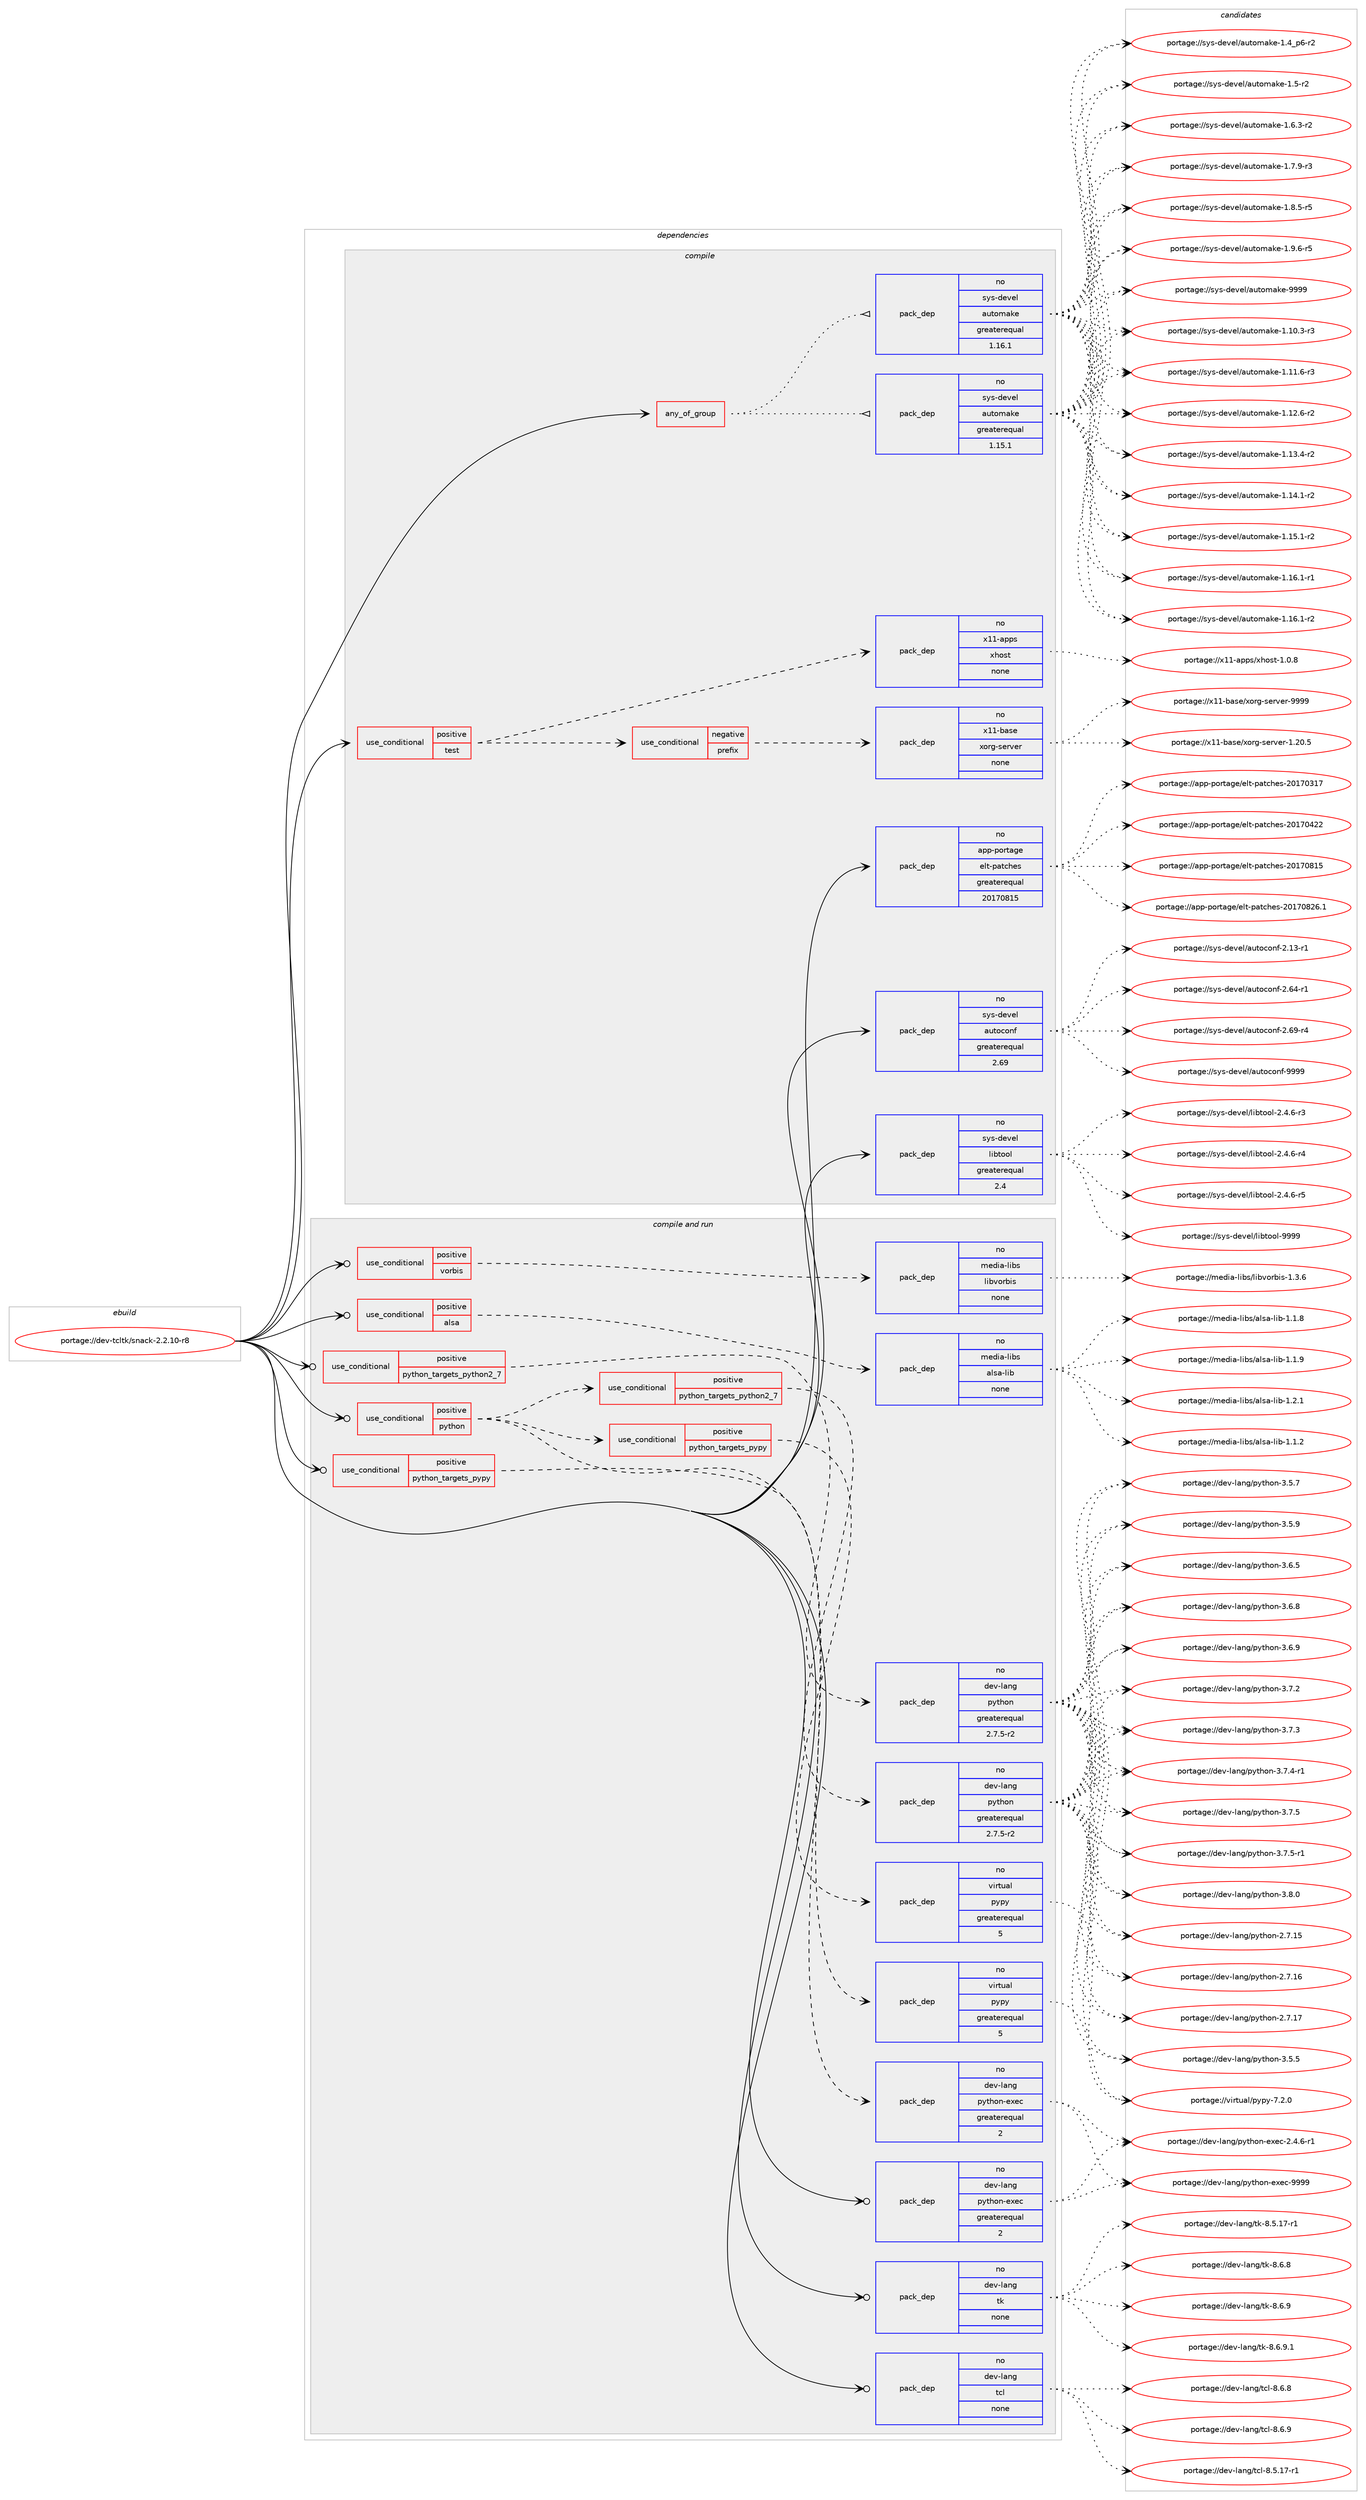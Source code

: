 digraph prolog {

# *************
# Graph options
# *************

newrank=true;
concentrate=true;
compound=true;
graph [rankdir=LR,fontname=Helvetica,fontsize=10,ranksep=1.5];#, ranksep=2.5, nodesep=0.2];
edge  [arrowhead=vee];
node  [fontname=Helvetica,fontsize=10];

# **********
# The ebuild
# **********

subgraph cluster_leftcol {
color=gray;
rank=same;
label=<<i>ebuild</i>>;
id [label="portage://dev-tcltk/snack-2.2.10-r8", color=red, width=4, href="../dev-tcltk/snack-2.2.10-r8.svg"];
}

# ****************
# The dependencies
# ****************

subgraph cluster_midcol {
color=gray;
label=<<i>dependencies</i>>;
subgraph cluster_compile {
fillcolor="#eeeeee";
style=filled;
label=<<i>compile</i>>;
subgraph any3513 {
dependency257294 [label=<<TABLE BORDER="0" CELLBORDER="1" CELLSPACING="0" CELLPADDING="4"><TR><TD CELLPADDING="10">any_of_group</TD></TR></TABLE>>, shape=none, color=red];subgraph pack183530 {
dependency257295 [label=<<TABLE BORDER="0" CELLBORDER="1" CELLSPACING="0" CELLPADDING="4" WIDTH="220"><TR><TD ROWSPAN="6" CELLPADDING="30">pack_dep</TD></TR><TR><TD WIDTH="110">no</TD></TR><TR><TD>sys-devel</TD></TR><TR><TD>automake</TD></TR><TR><TD>greaterequal</TD></TR><TR><TD>1.16.1</TD></TR></TABLE>>, shape=none, color=blue];
}
dependency257294:e -> dependency257295:w [weight=20,style="dotted",arrowhead="oinv"];
subgraph pack183531 {
dependency257296 [label=<<TABLE BORDER="0" CELLBORDER="1" CELLSPACING="0" CELLPADDING="4" WIDTH="220"><TR><TD ROWSPAN="6" CELLPADDING="30">pack_dep</TD></TR><TR><TD WIDTH="110">no</TD></TR><TR><TD>sys-devel</TD></TR><TR><TD>automake</TD></TR><TR><TD>greaterequal</TD></TR><TR><TD>1.15.1</TD></TR></TABLE>>, shape=none, color=blue];
}
dependency257294:e -> dependency257296:w [weight=20,style="dotted",arrowhead="oinv"];
}
id:e -> dependency257294:w [weight=20,style="solid",arrowhead="vee"];
subgraph cond70178 {
dependency257297 [label=<<TABLE BORDER="0" CELLBORDER="1" CELLSPACING="0" CELLPADDING="4"><TR><TD ROWSPAN="3" CELLPADDING="10">use_conditional</TD></TR><TR><TD>positive</TD></TR><TR><TD>test</TD></TR></TABLE>>, shape=none, color=red];
subgraph cond70179 {
dependency257298 [label=<<TABLE BORDER="0" CELLBORDER="1" CELLSPACING="0" CELLPADDING="4"><TR><TD ROWSPAN="3" CELLPADDING="10">use_conditional</TD></TR><TR><TD>negative</TD></TR><TR><TD>prefix</TD></TR></TABLE>>, shape=none, color=red];
subgraph pack183532 {
dependency257299 [label=<<TABLE BORDER="0" CELLBORDER="1" CELLSPACING="0" CELLPADDING="4" WIDTH="220"><TR><TD ROWSPAN="6" CELLPADDING="30">pack_dep</TD></TR><TR><TD WIDTH="110">no</TD></TR><TR><TD>x11-base</TD></TR><TR><TD>xorg-server</TD></TR><TR><TD>none</TD></TR><TR><TD></TD></TR></TABLE>>, shape=none, color=blue];
}
dependency257298:e -> dependency257299:w [weight=20,style="dashed",arrowhead="vee"];
}
dependency257297:e -> dependency257298:w [weight=20,style="dashed",arrowhead="vee"];
subgraph pack183533 {
dependency257300 [label=<<TABLE BORDER="0" CELLBORDER="1" CELLSPACING="0" CELLPADDING="4" WIDTH="220"><TR><TD ROWSPAN="6" CELLPADDING="30">pack_dep</TD></TR><TR><TD WIDTH="110">no</TD></TR><TR><TD>x11-apps</TD></TR><TR><TD>xhost</TD></TR><TR><TD>none</TD></TR><TR><TD></TD></TR></TABLE>>, shape=none, color=blue];
}
dependency257297:e -> dependency257300:w [weight=20,style="dashed",arrowhead="vee"];
}
id:e -> dependency257297:w [weight=20,style="solid",arrowhead="vee"];
subgraph pack183534 {
dependency257301 [label=<<TABLE BORDER="0" CELLBORDER="1" CELLSPACING="0" CELLPADDING="4" WIDTH="220"><TR><TD ROWSPAN="6" CELLPADDING="30">pack_dep</TD></TR><TR><TD WIDTH="110">no</TD></TR><TR><TD>app-portage</TD></TR><TR><TD>elt-patches</TD></TR><TR><TD>greaterequal</TD></TR><TR><TD>20170815</TD></TR></TABLE>>, shape=none, color=blue];
}
id:e -> dependency257301:w [weight=20,style="solid",arrowhead="vee"];
subgraph pack183535 {
dependency257302 [label=<<TABLE BORDER="0" CELLBORDER="1" CELLSPACING="0" CELLPADDING="4" WIDTH="220"><TR><TD ROWSPAN="6" CELLPADDING="30">pack_dep</TD></TR><TR><TD WIDTH="110">no</TD></TR><TR><TD>sys-devel</TD></TR><TR><TD>autoconf</TD></TR><TR><TD>greaterequal</TD></TR><TR><TD>2.69</TD></TR></TABLE>>, shape=none, color=blue];
}
id:e -> dependency257302:w [weight=20,style="solid",arrowhead="vee"];
subgraph pack183536 {
dependency257303 [label=<<TABLE BORDER="0" CELLBORDER="1" CELLSPACING="0" CELLPADDING="4" WIDTH="220"><TR><TD ROWSPAN="6" CELLPADDING="30">pack_dep</TD></TR><TR><TD WIDTH="110">no</TD></TR><TR><TD>sys-devel</TD></TR><TR><TD>libtool</TD></TR><TR><TD>greaterequal</TD></TR><TR><TD>2.4</TD></TR></TABLE>>, shape=none, color=blue];
}
id:e -> dependency257303:w [weight=20,style="solid",arrowhead="vee"];
}
subgraph cluster_compileandrun {
fillcolor="#eeeeee";
style=filled;
label=<<i>compile and run</i>>;
subgraph cond70180 {
dependency257304 [label=<<TABLE BORDER="0" CELLBORDER="1" CELLSPACING="0" CELLPADDING="4"><TR><TD ROWSPAN="3" CELLPADDING="10">use_conditional</TD></TR><TR><TD>positive</TD></TR><TR><TD>alsa</TD></TR></TABLE>>, shape=none, color=red];
subgraph pack183537 {
dependency257305 [label=<<TABLE BORDER="0" CELLBORDER="1" CELLSPACING="0" CELLPADDING="4" WIDTH="220"><TR><TD ROWSPAN="6" CELLPADDING="30">pack_dep</TD></TR><TR><TD WIDTH="110">no</TD></TR><TR><TD>media-libs</TD></TR><TR><TD>alsa-lib</TD></TR><TR><TD>none</TD></TR><TR><TD></TD></TR></TABLE>>, shape=none, color=blue];
}
dependency257304:e -> dependency257305:w [weight=20,style="dashed",arrowhead="vee"];
}
id:e -> dependency257304:w [weight=20,style="solid",arrowhead="odotvee"];
subgraph cond70181 {
dependency257306 [label=<<TABLE BORDER="0" CELLBORDER="1" CELLSPACING="0" CELLPADDING="4"><TR><TD ROWSPAN="3" CELLPADDING="10">use_conditional</TD></TR><TR><TD>positive</TD></TR><TR><TD>python</TD></TR></TABLE>>, shape=none, color=red];
subgraph cond70182 {
dependency257307 [label=<<TABLE BORDER="0" CELLBORDER="1" CELLSPACING="0" CELLPADDING="4"><TR><TD ROWSPAN="3" CELLPADDING="10">use_conditional</TD></TR><TR><TD>positive</TD></TR><TR><TD>python_targets_pypy</TD></TR></TABLE>>, shape=none, color=red];
subgraph pack183538 {
dependency257308 [label=<<TABLE BORDER="0" CELLBORDER="1" CELLSPACING="0" CELLPADDING="4" WIDTH="220"><TR><TD ROWSPAN="6" CELLPADDING="30">pack_dep</TD></TR><TR><TD WIDTH="110">no</TD></TR><TR><TD>virtual</TD></TR><TR><TD>pypy</TD></TR><TR><TD>greaterequal</TD></TR><TR><TD>5</TD></TR></TABLE>>, shape=none, color=blue];
}
dependency257307:e -> dependency257308:w [weight=20,style="dashed",arrowhead="vee"];
}
dependency257306:e -> dependency257307:w [weight=20,style="dashed",arrowhead="vee"];
subgraph cond70183 {
dependency257309 [label=<<TABLE BORDER="0" CELLBORDER="1" CELLSPACING="0" CELLPADDING="4"><TR><TD ROWSPAN="3" CELLPADDING="10">use_conditional</TD></TR><TR><TD>positive</TD></TR><TR><TD>python_targets_python2_7</TD></TR></TABLE>>, shape=none, color=red];
subgraph pack183539 {
dependency257310 [label=<<TABLE BORDER="0" CELLBORDER="1" CELLSPACING="0" CELLPADDING="4" WIDTH="220"><TR><TD ROWSPAN="6" CELLPADDING="30">pack_dep</TD></TR><TR><TD WIDTH="110">no</TD></TR><TR><TD>dev-lang</TD></TR><TR><TD>python</TD></TR><TR><TD>greaterequal</TD></TR><TR><TD>2.7.5-r2</TD></TR></TABLE>>, shape=none, color=blue];
}
dependency257309:e -> dependency257310:w [weight=20,style="dashed",arrowhead="vee"];
}
dependency257306:e -> dependency257309:w [weight=20,style="dashed",arrowhead="vee"];
subgraph pack183540 {
dependency257311 [label=<<TABLE BORDER="0" CELLBORDER="1" CELLSPACING="0" CELLPADDING="4" WIDTH="220"><TR><TD ROWSPAN="6" CELLPADDING="30">pack_dep</TD></TR><TR><TD WIDTH="110">no</TD></TR><TR><TD>dev-lang</TD></TR><TR><TD>python-exec</TD></TR><TR><TD>greaterequal</TD></TR><TR><TD>2</TD></TR></TABLE>>, shape=none, color=blue];
}
dependency257306:e -> dependency257311:w [weight=20,style="dashed",arrowhead="vee"];
}
id:e -> dependency257306:w [weight=20,style="solid",arrowhead="odotvee"];
subgraph cond70184 {
dependency257312 [label=<<TABLE BORDER="0" CELLBORDER="1" CELLSPACING="0" CELLPADDING="4"><TR><TD ROWSPAN="3" CELLPADDING="10">use_conditional</TD></TR><TR><TD>positive</TD></TR><TR><TD>python_targets_pypy</TD></TR></TABLE>>, shape=none, color=red];
subgraph pack183541 {
dependency257313 [label=<<TABLE BORDER="0" CELLBORDER="1" CELLSPACING="0" CELLPADDING="4" WIDTH="220"><TR><TD ROWSPAN="6" CELLPADDING="30">pack_dep</TD></TR><TR><TD WIDTH="110">no</TD></TR><TR><TD>virtual</TD></TR><TR><TD>pypy</TD></TR><TR><TD>greaterequal</TD></TR><TR><TD>5</TD></TR></TABLE>>, shape=none, color=blue];
}
dependency257312:e -> dependency257313:w [weight=20,style="dashed",arrowhead="vee"];
}
id:e -> dependency257312:w [weight=20,style="solid",arrowhead="odotvee"];
subgraph cond70185 {
dependency257314 [label=<<TABLE BORDER="0" CELLBORDER="1" CELLSPACING="0" CELLPADDING="4"><TR><TD ROWSPAN="3" CELLPADDING="10">use_conditional</TD></TR><TR><TD>positive</TD></TR><TR><TD>python_targets_python2_7</TD></TR></TABLE>>, shape=none, color=red];
subgraph pack183542 {
dependency257315 [label=<<TABLE BORDER="0" CELLBORDER="1" CELLSPACING="0" CELLPADDING="4" WIDTH="220"><TR><TD ROWSPAN="6" CELLPADDING="30">pack_dep</TD></TR><TR><TD WIDTH="110">no</TD></TR><TR><TD>dev-lang</TD></TR><TR><TD>python</TD></TR><TR><TD>greaterequal</TD></TR><TR><TD>2.7.5-r2</TD></TR></TABLE>>, shape=none, color=blue];
}
dependency257314:e -> dependency257315:w [weight=20,style="dashed",arrowhead="vee"];
}
id:e -> dependency257314:w [weight=20,style="solid",arrowhead="odotvee"];
subgraph cond70186 {
dependency257316 [label=<<TABLE BORDER="0" CELLBORDER="1" CELLSPACING="0" CELLPADDING="4"><TR><TD ROWSPAN="3" CELLPADDING="10">use_conditional</TD></TR><TR><TD>positive</TD></TR><TR><TD>vorbis</TD></TR></TABLE>>, shape=none, color=red];
subgraph pack183543 {
dependency257317 [label=<<TABLE BORDER="0" CELLBORDER="1" CELLSPACING="0" CELLPADDING="4" WIDTH="220"><TR><TD ROWSPAN="6" CELLPADDING="30">pack_dep</TD></TR><TR><TD WIDTH="110">no</TD></TR><TR><TD>media-libs</TD></TR><TR><TD>libvorbis</TD></TR><TR><TD>none</TD></TR><TR><TD></TD></TR></TABLE>>, shape=none, color=blue];
}
dependency257316:e -> dependency257317:w [weight=20,style="dashed",arrowhead="vee"];
}
id:e -> dependency257316:w [weight=20,style="solid",arrowhead="odotvee"];
subgraph pack183544 {
dependency257318 [label=<<TABLE BORDER="0" CELLBORDER="1" CELLSPACING="0" CELLPADDING="4" WIDTH="220"><TR><TD ROWSPAN="6" CELLPADDING="30">pack_dep</TD></TR><TR><TD WIDTH="110">no</TD></TR><TR><TD>dev-lang</TD></TR><TR><TD>python-exec</TD></TR><TR><TD>greaterequal</TD></TR><TR><TD>2</TD></TR></TABLE>>, shape=none, color=blue];
}
id:e -> dependency257318:w [weight=20,style="solid",arrowhead="odotvee"];
subgraph pack183545 {
dependency257319 [label=<<TABLE BORDER="0" CELLBORDER="1" CELLSPACING="0" CELLPADDING="4" WIDTH="220"><TR><TD ROWSPAN="6" CELLPADDING="30">pack_dep</TD></TR><TR><TD WIDTH="110">no</TD></TR><TR><TD>dev-lang</TD></TR><TR><TD>tcl</TD></TR><TR><TD>none</TD></TR><TR><TD></TD></TR></TABLE>>, shape=none, color=blue];
}
id:e -> dependency257319:w [weight=20,style="solid",arrowhead="odotvee"];
subgraph pack183546 {
dependency257320 [label=<<TABLE BORDER="0" CELLBORDER="1" CELLSPACING="0" CELLPADDING="4" WIDTH="220"><TR><TD ROWSPAN="6" CELLPADDING="30">pack_dep</TD></TR><TR><TD WIDTH="110">no</TD></TR><TR><TD>dev-lang</TD></TR><TR><TD>tk</TD></TR><TR><TD>none</TD></TR><TR><TD></TD></TR></TABLE>>, shape=none, color=blue];
}
id:e -> dependency257320:w [weight=20,style="solid",arrowhead="odotvee"];
}
subgraph cluster_run {
fillcolor="#eeeeee";
style=filled;
label=<<i>run</i>>;
}
}

# **************
# The candidates
# **************

subgraph cluster_choices {
rank=same;
color=gray;
label=<<i>candidates</i>>;

subgraph choice183530 {
color=black;
nodesep=1;
choiceportage11512111545100101118101108479711711611110997107101454946494846514511451 [label="portage://sys-devel/automake-1.10.3-r3", color=red, width=4,href="../sys-devel/automake-1.10.3-r3.svg"];
choiceportage11512111545100101118101108479711711611110997107101454946494946544511451 [label="portage://sys-devel/automake-1.11.6-r3", color=red, width=4,href="../sys-devel/automake-1.11.6-r3.svg"];
choiceportage11512111545100101118101108479711711611110997107101454946495046544511450 [label="portage://sys-devel/automake-1.12.6-r2", color=red, width=4,href="../sys-devel/automake-1.12.6-r2.svg"];
choiceportage11512111545100101118101108479711711611110997107101454946495146524511450 [label="portage://sys-devel/automake-1.13.4-r2", color=red, width=4,href="../sys-devel/automake-1.13.4-r2.svg"];
choiceportage11512111545100101118101108479711711611110997107101454946495246494511450 [label="portage://sys-devel/automake-1.14.1-r2", color=red, width=4,href="../sys-devel/automake-1.14.1-r2.svg"];
choiceportage11512111545100101118101108479711711611110997107101454946495346494511450 [label="portage://sys-devel/automake-1.15.1-r2", color=red, width=4,href="../sys-devel/automake-1.15.1-r2.svg"];
choiceportage11512111545100101118101108479711711611110997107101454946495446494511449 [label="portage://sys-devel/automake-1.16.1-r1", color=red, width=4,href="../sys-devel/automake-1.16.1-r1.svg"];
choiceportage11512111545100101118101108479711711611110997107101454946495446494511450 [label="portage://sys-devel/automake-1.16.1-r2", color=red, width=4,href="../sys-devel/automake-1.16.1-r2.svg"];
choiceportage115121115451001011181011084797117116111109971071014549465295112544511450 [label="portage://sys-devel/automake-1.4_p6-r2", color=red, width=4,href="../sys-devel/automake-1.4_p6-r2.svg"];
choiceportage11512111545100101118101108479711711611110997107101454946534511450 [label="portage://sys-devel/automake-1.5-r2", color=red, width=4,href="../sys-devel/automake-1.5-r2.svg"];
choiceportage115121115451001011181011084797117116111109971071014549465446514511450 [label="portage://sys-devel/automake-1.6.3-r2", color=red, width=4,href="../sys-devel/automake-1.6.3-r2.svg"];
choiceportage115121115451001011181011084797117116111109971071014549465546574511451 [label="portage://sys-devel/automake-1.7.9-r3", color=red, width=4,href="../sys-devel/automake-1.7.9-r3.svg"];
choiceportage115121115451001011181011084797117116111109971071014549465646534511453 [label="portage://sys-devel/automake-1.8.5-r5", color=red, width=4,href="../sys-devel/automake-1.8.5-r5.svg"];
choiceportage115121115451001011181011084797117116111109971071014549465746544511453 [label="portage://sys-devel/automake-1.9.6-r5", color=red, width=4,href="../sys-devel/automake-1.9.6-r5.svg"];
choiceportage115121115451001011181011084797117116111109971071014557575757 [label="portage://sys-devel/automake-9999", color=red, width=4,href="../sys-devel/automake-9999.svg"];
dependency257295:e -> choiceportage11512111545100101118101108479711711611110997107101454946494846514511451:w [style=dotted,weight="100"];
dependency257295:e -> choiceportage11512111545100101118101108479711711611110997107101454946494946544511451:w [style=dotted,weight="100"];
dependency257295:e -> choiceportage11512111545100101118101108479711711611110997107101454946495046544511450:w [style=dotted,weight="100"];
dependency257295:e -> choiceportage11512111545100101118101108479711711611110997107101454946495146524511450:w [style=dotted,weight="100"];
dependency257295:e -> choiceportage11512111545100101118101108479711711611110997107101454946495246494511450:w [style=dotted,weight="100"];
dependency257295:e -> choiceportage11512111545100101118101108479711711611110997107101454946495346494511450:w [style=dotted,weight="100"];
dependency257295:e -> choiceportage11512111545100101118101108479711711611110997107101454946495446494511449:w [style=dotted,weight="100"];
dependency257295:e -> choiceportage11512111545100101118101108479711711611110997107101454946495446494511450:w [style=dotted,weight="100"];
dependency257295:e -> choiceportage115121115451001011181011084797117116111109971071014549465295112544511450:w [style=dotted,weight="100"];
dependency257295:e -> choiceportage11512111545100101118101108479711711611110997107101454946534511450:w [style=dotted,weight="100"];
dependency257295:e -> choiceportage115121115451001011181011084797117116111109971071014549465446514511450:w [style=dotted,weight="100"];
dependency257295:e -> choiceportage115121115451001011181011084797117116111109971071014549465546574511451:w [style=dotted,weight="100"];
dependency257295:e -> choiceportage115121115451001011181011084797117116111109971071014549465646534511453:w [style=dotted,weight="100"];
dependency257295:e -> choiceportage115121115451001011181011084797117116111109971071014549465746544511453:w [style=dotted,weight="100"];
dependency257295:e -> choiceportage115121115451001011181011084797117116111109971071014557575757:w [style=dotted,weight="100"];
}
subgraph choice183531 {
color=black;
nodesep=1;
choiceportage11512111545100101118101108479711711611110997107101454946494846514511451 [label="portage://sys-devel/automake-1.10.3-r3", color=red, width=4,href="../sys-devel/automake-1.10.3-r3.svg"];
choiceportage11512111545100101118101108479711711611110997107101454946494946544511451 [label="portage://sys-devel/automake-1.11.6-r3", color=red, width=4,href="../sys-devel/automake-1.11.6-r3.svg"];
choiceportage11512111545100101118101108479711711611110997107101454946495046544511450 [label="portage://sys-devel/automake-1.12.6-r2", color=red, width=4,href="../sys-devel/automake-1.12.6-r2.svg"];
choiceportage11512111545100101118101108479711711611110997107101454946495146524511450 [label="portage://sys-devel/automake-1.13.4-r2", color=red, width=4,href="../sys-devel/automake-1.13.4-r2.svg"];
choiceportage11512111545100101118101108479711711611110997107101454946495246494511450 [label="portage://sys-devel/automake-1.14.1-r2", color=red, width=4,href="../sys-devel/automake-1.14.1-r2.svg"];
choiceportage11512111545100101118101108479711711611110997107101454946495346494511450 [label="portage://sys-devel/automake-1.15.1-r2", color=red, width=4,href="../sys-devel/automake-1.15.1-r2.svg"];
choiceportage11512111545100101118101108479711711611110997107101454946495446494511449 [label="portage://sys-devel/automake-1.16.1-r1", color=red, width=4,href="../sys-devel/automake-1.16.1-r1.svg"];
choiceportage11512111545100101118101108479711711611110997107101454946495446494511450 [label="portage://sys-devel/automake-1.16.1-r2", color=red, width=4,href="../sys-devel/automake-1.16.1-r2.svg"];
choiceportage115121115451001011181011084797117116111109971071014549465295112544511450 [label="portage://sys-devel/automake-1.4_p6-r2", color=red, width=4,href="../sys-devel/automake-1.4_p6-r2.svg"];
choiceportage11512111545100101118101108479711711611110997107101454946534511450 [label="portage://sys-devel/automake-1.5-r2", color=red, width=4,href="../sys-devel/automake-1.5-r2.svg"];
choiceportage115121115451001011181011084797117116111109971071014549465446514511450 [label="portage://sys-devel/automake-1.6.3-r2", color=red, width=4,href="../sys-devel/automake-1.6.3-r2.svg"];
choiceportage115121115451001011181011084797117116111109971071014549465546574511451 [label="portage://sys-devel/automake-1.7.9-r3", color=red, width=4,href="../sys-devel/automake-1.7.9-r3.svg"];
choiceportage115121115451001011181011084797117116111109971071014549465646534511453 [label="portage://sys-devel/automake-1.8.5-r5", color=red, width=4,href="../sys-devel/automake-1.8.5-r5.svg"];
choiceportage115121115451001011181011084797117116111109971071014549465746544511453 [label="portage://sys-devel/automake-1.9.6-r5", color=red, width=4,href="../sys-devel/automake-1.9.6-r5.svg"];
choiceportage115121115451001011181011084797117116111109971071014557575757 [label="portage://sys-devel/automake-9999", color=red, width=4,href="../sys-devel/automake-9999.svg"];
dependency257296:e -> choiceportage11512111545100101118101108479711711611110997107101454946494846514511451:w [style=dotted,weight="100"];
dependency257296:e -> choiceportage11512111545100101118101108479711711611110997107101454946494946544511451:w [style=dotted,weight="100"];
dependency257296:e -> choiceportage11512111545100101118101108479711711611110997107101454946495046544511450:w [style=dotted,weight="100"];
dependency257296:e -> choiceportage11512111545100101118101108479711711611110997107101454946495146524511450:w [style=dotted,weight="100"];
dependency257296:e -> choiceportage11512111545100101118101108479711711611110997107101454946495246494511450:w [style=dotted,weight="100"];
dependency257296:e -> choiceportage11512111545100101118101108479711711611110997107101454946495346494511450:w [style=dotted,weight="100"];
dependency257296:e -> choiceportage11512111545100101118101108479711711611110997107101454946495446494511449:w [style=dotted,weight="100"];
dependency257296:e -> choiceportage11512111545100101118101108479711711611110997107101454946495446494511450:w [style=dotted,weight="100"];
dependency257296:e -> choiceportage115121115451001011181011084797117116111109971071014549465295112544511450:w [style=dotted,weight="100"];
dependency257296:e -> choiceportage11512111545100101118101108479711711611110997107101454946534511450:w [style=dotted,weight="100"];
dependency257296:e -> choiceportage115121115451001011181011084797117116111109971071014549465446514511450:w [style=dotted,weight="100"];
dependency257296:e -> choiceportage115121115451001011181011084797117116111109971071014549465546574511451:w [style=dotted,weight="100"];
dependency257296:e -> choiceportage115121115451001011181011084797117116111109971071014549465646534511453:w [style=dotted,weight="100"];
dependency257296:e -> choiceportage115121115451001011181011084797117116111109971071014549465746544511453:w [style=dotted,weight="100"];
dependency257296:e -> choiceportage115121115451001011181011084797117116111109971071014557575757:w [style=dotted,weight="100"];
}
subgraph choice183532 {
color=black;
nodesep=1;
choiceportage1204949459897115101471201111141034511510111411810111445494650484653 [label="portage://x11-base/xorg-server-1.20.5", color=red, width=4,href="../x11-base/xorg-server-1.20.5.svg"];
choiceportage120494945989711510147120111114103451151011141181011144557575757 [label="portage://x11-base/xorg-server-9999", color=red, width=4,href="../x11-base/xorg-server-9999.svg"];
dependency257299:e -> choiceportage1204949459897115101471201111141034511510111411810111445494650484653:w [style=dotted,weight="100"];
dependency257299:e -> choiceportage120494945989711510147120111114103451151011141181011144557575757:w [style=dotted,weight="100"];
}
subgraph choice183533 {
color=black;
nodesep=1;
choiceportage1204949459711211211547120104111115116454946484656 [label="portage://x11-apps/xhost-1.0.8", color=red, width=4,href="../x11-apps/xhost-1.0.8.svg"];
dependency257300:e -> choiceportage1204949459711211211547120104111115116454946484656:w [style=dotted,weight="100"];
}
subgraph choice183534 {
color=black;
nodesep=1;
choiceportage97112112451121111141169710310147101108116451129711699104101115455048495548514955 [label="portage://app-portage/elt-patches-20170317", color=red, width=4,href="../app-portage/elt-patches-20170317.svg"];
choiceportage97112112451121111141169710310147101108116451129711699104101115455048495548525050 [label="portage://app-portage/elt-patches-20170422", color=red, width=4,href="../app-portage/elt-patches-20170422.svg"];
choiceportage97112112451121111141169710310147101108116451129711699104101115455048495548564953 [label="portage://app-portage/elt-patches-20170815", color=red, width=4,href="../app-portage/elt-patches-20170815.svg"];
choiceportage971121124511211111411697103101471011081164511297116991041011154550484955485650544649 [label="portage://app-portage/elt-patches-20170826.1", color=red, width=4,href="../app-portage/elt-patches-20170826.1.svg"];
dependency257301:e -> choiceportage97112112451121111141169710310147101108116451129711699104101115455048495548514955:w [style=dotted,weight="100"];
dependency257301:e -> choiceportage97112112451121111141169710310147101108116451129711699104101115455048495548525050:w [style=dotted,weight="100"];
dependency257301:e -> choiceportage97112112451121111141169710310147101108116451129711699104101115455048495548564953:w [style=dotted,weight="100"];
dependency257301:e -> choiceportage971121124511211111411697103101471011081164511297116991041011154550484955485650544649:w [style=dotted,weight="100"];
}
subgraph choice183535 {
color=black;
nodesep=1;
choiceportage1151211154510010111810110847971171161119911111010245504649514511449 [label="portage://sys-devel/autoconf-2.13-r1", color=red, width=4,href="../sys-devel/autoconf-2.13-r1.svg"];
choiceportage1151211154510010111810110847971171161119911111010245504654524511449 [label="portage://sys-devel/autoconf-2.64-r1", color=red, width=4,href="../sys-devel/autoconf-2.64-r1.svg"];
choiceportage1151211154510010111810110847971171161119911111010245504654574511452 [label="portage://sys-devel/autoconf-2.69-r4", color=red, width=4,href="../sys-devel/autoconf-2.69-r4.svg"];
choiceportage115121115451001011181011084797117116111991111101024557575757 [label="portage://sys-devel/autoconf-9999", color=red, width=4,href="../sys-devel/autoconf-9999.svg"];
dependency257302:e -> choiceportage1151211154510010111810110847971171161119911111010245504649514511449:w [style=dotted,weight="100"];
dependency257302:e -> choiceportage1151211154510010111810110847971171161119911111010245504654524511449:w [style=dotted,weight="100"];
dependency257302:e -> choiceportage1151211154510010111810110847971171161119911111010245504654574511452:w [style=dotted,weight="100"];
dependency257302:e -> choiceportage115121115451001011181011084797117116111991111101024557575757:w [style=dotted,weight="100"];
}
subgraph choice183536 {
color=black;
nodesep=1;
choiceportage1151211154510010111810110847108105981161111111084550465246544511451 [label="portage://sys-devel/libtool-2.4.6-r3", color=red, width=4,href="../sys-devel/libtool-2.4.6-r3.svg"];
choiceportage1151211154510010111810110847108105981161111111084550465246544511452 [label="portage://sys-devel/libtool-2.4.6-r4", color=red, width=4,href="../sys-devel/libtool-2.4.6-r4.svg"];
choiceportage1151211154510010111810110847108105981161111111084550465246544511453 [label="portage://sys-devel/libtool-2.4.6-r5", color=red, width=4,href="../sys-devel/libtool-2.4.6-r5.svg"];
choiceportage1151211154510010111810110847108105981161111111084557575757 [label="portage://sys-devel/libtool-9999", color=red, width=4,href="../sys-devel/libtool-9999.svg"];
dependency257303:e -> choiceportage1151211154510010111810110847108105981161111111084550465246544511451:w [style=dotted,weight="100"];
dependency257303:e -> choiceportage1151211154510010111810110847108105981161111111084550465246544511452:w [style=dotted,weight="100"];
dependency257303:e -> choiceportage1151211154510010111810110847108105981161111111084550465246544511453:w [style=dotted,weight="100"];
dependency257303:e -> choiceportage1151211154510010111810110847108105981161111111084557575757:w [style=dotted,weight="100"];
}
subgraph choice183537 {
color=black;
nodesep=1;
choiceportage1091011001059745108105981154797108115974510810598454946494650 [label="portage://media-libs/alsa-lib-1.1.2", color=red, width=4,href="../media-libs/alsa-lib-1.1.2.svg"];
choiceportage1091011001059745108105981154797108115974510810598454946494656 [label="portage://media-libs/alsa-lib-1.1.8", color=red, width=4,href="../media-libs/alsa-lib-1.1.8.svg"];
choiceportage1091011001059745108105981154797108115974510810598454946494657 [label="portage://media-libs/alsa-lib-1.1.9", color=red, width=4,href="../media-libs/alsa-lib-1.1.9.svg"];
choiceportage1091011001059745108105981154797108115974510810598454946504649 [label="portage://media-libs/alsa-lib-1.2.1", color=red, width=4,href="../media-libs/alsa-lib-1.2.1.svg"];
dependency257305:e -> choiceportage1091011001059745108105981154797108115974510810598454946494650:w [style=dotted,weight="100"];
dependency257305:e -> choiceportage1091011001059745108105981154797108115974510810598454946494656:w [style=dotted,weight="100"];
dependency257305:e -> choiceportage1091011001059745108105981154797108115974510810598454946494657:w [style=dotted,weight="100"];
dependency257305:e -> choiceportage1091011001059745108105981154797108115974510810598454946504649:w [style=dotted,weight="100"];
}
subgraph choice183538 {
color=black;
nodesep=1;
choiceportage1181051141161179710847112121112121455546504648 [label="portage://virtual/pypy-7.2.0", color=red, width=4,href="../virtual/pypy-7.2.0.svg"];
dependency257308:e -> choiceportage1181051141161179710847112121112121455546504648:w [style=dotted,weight="100"];
}
subgraph choice183539 {
color=black;
nodesep=1;
choiceportage10010111845108971101034711212111610411111045504655464953 [label="portage://dev-lang/python-2.7.15", color=red, width=4,href="../dev-lang/python-2.7.15.svg"];
choiceportage10010111845108971101034711212111610411111045504655464954 [label="portage://dev-lang/python-2.7.16", color=red, width=4,href="../dev-lang/python-2.7.16.svg"];
choiceportage10010111845108971101034711212111610411111045504655464955 [label="portage://dev-lang/python-2.7.17", color=red, width=4,href="../dev-lang/python-2.7.17.svg"];
choiceportage100101118451089711010347112121116104111110455146534653 [label="portage://dev-lang/python-3.5.5", color=red, width=4,href="../dev-lang/python-3.5.5.svg"];
choiceportage100101118451089711010347112121116104111110455146534655 [label="portage://dev-lang/python-3.5.7", color=red, width=4,href="../dev-lang/python-3.5.7.svg"];
choiceportage100101118451089711010347112121116104111110455146534657 [label="portage://dev-lang/python-3.5.9", color=red, width=4,href="../dev-lang/python-3.5.9.svg"];
choiceportage100101118451089711010347112121116104111110455146544653 [label="portage://dev-lang/python-3.6.5", color=red, width=4,href="../dev-lang/python-3.6.5.svg"];
choiceportage100101118451089711010347112121116104111110455146544656 [label="portage://dev-lang/python-3.6.8", color=red, width=4,href="../dev-lang/python-3.6.8.svg"];
choiceportage100101118451089711010347112121116104111110455146544657 [label="portage://dev-lang/python-3.6.9", color=red, width=4,href="../dev-lang/python-3.6.9.svg"];
choiceportage100101118451089711010347112121116104111110455146554650 [label="portage://dev-lang/python-3.7.2", color=red, width=4,href="../dev-lang/python-3.7.2.svg"];
choiceportage100101118451089711010347112121116104111110455146554651 [label="portage://dev-lang/python-3.7.3", color=red, width=4,href="../dev-lang/python-3.7.3.svg"];
choiceportage1001011184510897110103471121211161041111104551465546524511449 [label="portage://dev-lang/python-3.7.4-r1", color=red, width=4,href="../dev-lang/python-3.7.4-r1.svg"];
choiceportage100101118451089711010347112121116104111110455146554653 [label="portage://dev-lang/python-3.7.5", color=red, width=4,href="../dev-lang/python-3.7.5.svg"];
choiceportage1001011184510897110103471121211161041111104551465546534511449 [label="portage://dev-lang/python-3.7.5-r1", color=red, width=4,href="../dev-lang/python-3.7.5-r1.svg"];
choiceportage100101118451089711010347112121116104111110455146564648 [label="portage://dev-lang/python-3.8.0", color=red, width=4,href="../dev-lang/python-3.8.0.svg"];
dependency257310:e -> choiceportage10010111845108971101034711212111610411111045504655464953:w [style=dotted,weight="100"];
dependency257310:e -> choiceportage10010111845108971101034711212111610411111045504655464954:w [style=dotted,weight="100"];
dependency257310:e -> choiceportage10010111845108971101034711212111610411111045504655464955:w [style=dotted,weight="100"];
dependency257310:e -> choiceportage100101118451089711010347112121116104111110455146534653:w [style=dotted,weight="100"];
dependency257310:e -> choiceportage100101118451089711010347112121116104111110455146534655:w [style=dotted,weight="100"];
dependency257310:e -> choiceportage100101118451089711010347112121116104111110455146534657:w [style=dotted,weight="100"];
dependency257310:e -> choiceportage100101118451089711010347112121116104111110455146544653:w [style=dotted,weight="100"];
dependency257310:e -> choiceportage100101118451089711010347112121116104111110455146544656:w [style=dotted,weight="100"];
dependency257310:e -> choiceportage100101118451089711010347112121116104111110455146544657:w [style=dotted,weight="100"];
dependency257310:e -> choiceportage100101118451089711010347112121116104111110455146554650:w [style=dotted,weight="100"];
dependency257310:e -> choiceportage100101118451089711010347112121116104111110455146554651:w [style=dotted,weight="100"];
dependency257310:e -> choiceportage1001011184510897110103471121211161041111104551465546524511449:w [style=dotted,weight="100"];
dependency257310:e -> choiceportage100101118451089711010347112121116104111110455146554653:w [style=dotted,weight="100"];
dependency257310:e -> choiceportage1001011184510897110103471121211161041111104551465546534511449:w [style=dotted,weight="100"];
dependency257310:e -> choiceportage100101118451089711010347112121116104111110455146564648:w [style=dotted,weight="100"];
}
subgraph choice183540 {
color=black;
nodesep=1;
choiceportage10010111845108971101034711212111610411111045101120101994550465246544511449 [label="portage://dev-lang/python-exec-2.4.6-r1", color=red, width=4,href="../dev-lang/python-exec-2.4.6-r1.svg"];
choiceportage10010111845108971101034711212111610411111045101120101994557575757 [label="portage://dev-lang/python-exec-9999", color=red, width=4,href="../dev-lang/python-exec-9999.svg"];
dependency257311:e -> choiceportage10010111845108971101034711212111610411111045101120101994550465246544511449:w [style=dotted,weight="100"];
dependency257311:e -> choiceportage10010111845108971101034711212111610411111045101120101994557575757:w [style=dotted,weight="100"];
}
subgraph choice183541 {
color=black;
nodesep=1;
choiceportage1181051141161179710847112121112121455546504648 [label="portage://virtual/pypy-7.2.0", color=red, width=4,href="../virtual/pypy-7.2.0.svg"];
dependency257313:e -> choiceportage1181051141161179710847112121112121455546504648:w [style=dotted,weight="100"];
}
subgraph choice183542 {
color=black;
nodesep=1;
choiceportage10010111845108971101034711212111610411111045504655464953 [label="portage://dev-lang/python-2.7.15", color=red, width=4,href="../dev-lang/python-2.7.15.svg"];
choiceportage10010111845108971101034711212111610411111045504655464954 [label="portage://dev-lang/python-2.7.16", color=red, width=4,href="../dev-lang/python-2.7.16.svg"];
choiceportage10010111845108971101034711212111610411111045504655464955 [label="portage://dev-lang/python-2.7.17", color=red, width=4,href="../dev-lang/python-2.7.17.svg"];
choiceportage100101118451089711010347112121116104111110455146534653 [label="portage://dev-lang/python-3.5.5", color=red, width=4,href="../dev-lang/python-3.5.5.svg"];
choiceportage100101118451089711010347112121116104111110455146534655 [label="portage://dev-lang/python-3.5.7", color=red, width=4,href="../dev-lang/python-3.5.7.svg"];
choiceportage100101118451089711010347112121116104111110455146534657 [label="portage://dev-lang/python-3.5.9", color=red, width=4,href="../dev-lang/python-3.5.9.svg"];
choiceportage100101118451089711010347112121116104111110455146544653 [label="portage://dev-lang/python-3.6.5", color=red, width=4,href="../dev-lang/python-3.6.5.svg"];
choiceportage100101118451089711010347112121116104111110455146544656 [label="portage://dev-lang/python-3.6.8", color=red, width=4,href="../dev-lang/python-3.6.8.svg"];
choiceportage100101118451089711010347112121116104111110455146544657 [label="portage://dev-lang/python-3.6.9", color=red, width=4,href="../dev-lang/python-3.6.9.svg"];
choiceportage100101118451089711010347112121116104111110455146554650 [label="portage://dev-lang/python-3.7.2", color=red, width=4,href="../dev-lang/python-3.7.2.svg"];
choiceportage100101118451089711010347112121116104111110455146554651 [label="portage://dev-lang/python-3.7.3", color=red, width=4,href="../dev-lang/python-3.7.3.svg"];
choiceportage1001011184510897110103471121211161041111104551465546524511449 [label="portage://dev-lang/python-3.7.4-r1", color=red, width=4,href="../dev-lang/python-3.7.4-r1.svg"];
choiceportage100101118451089711010347112121116104111110455146554653 [label="portage://dev-lang/python-3.7.5", color=red, width=4,href="../dev-lang/python-3.7.5.svg"];
choiceportage1001011184510897110103471121211161041111104551465546534511449 [label="portage://dev-lang/python-3.7.5-r1", color=red, width=4,href="../dev-lang/python-3.7.5-r1.svg"];
choiceportage100101118451089711010347112121116104111110455146564648 [label="portage://dev-lang/python-3.8.0", color=red, width=4,href="../dev-lang/python-3.8.0.svg"];
dependency257315:e -> choiceportage10010111845108971101034711212111610411111045504655464953:w [style=dotted,weight="100"];
dependency257315:e -> choiceportage10010111845108971101034711212111610411111045504655464954:w [style=dotted,weight="100"];
dependency257315:e -> choiceportage10010111845108971101034711212111610411111045504655464955:w [style=dotted,weight="100"];
dependency257315:e -> choiceportage100101118451089711010347112121116104111110455146534653:w [style=dotted,weight="100"];
dependency257315:e -> choiceportage100101118451089711010347112121116104111110455146534655:w [style=dotted,weight="100"];
dependency257315:e -> choiceportage100101118451089711010347112121116104111110455146534657:w [style=dotted,weight="100"];
dependency257315:e -> choiceportage100101118451089711010347112121116104111110455146544653:w [style=dotted,weight="100"];
dependency257315:e -> choiceportage100101118451089711010347112121116104111110455146544656:w [style=dotted,weight="100"];
dependency257315:e -> choiceportage100101118451089711010347112121116104111110455146544657:w [style=dotted,weight="100"];
dependency257315:e -> choiceportage100101118451089711010347112121116104111110455146554650:w [style=dotted,weight="100"];
dependency257315:e -> choiceportage100101118451089711010347112121116104111110455146554651:w [style=dotted,weight="100"];
dependency257315:e -> choiceportage1001011184510897110103471121211161041111104551465546524511449:w [style=dotted,weight="100"];
dependency257315:e -> choiceportage100101118451089711010347112121116104111110455146554653:w [style=dotted,weight="100"];
dependency257315:e -> choiceportage1001011184510897110103471121211161041111104551465546534511449:w [style=dotted,weight="100"];
dependency257315:e -> choiceportage100101118451089711010347112121116104111110455146564648:w [style=dotted,weight="100"];
}
subgraph choice183543 {
color=black;
nodesep=1;
choiceportage109101100105974510810598115471081059811811111498105115454946514654 [label="portage://media-libs/libvorbis-1.3.6", color=red, width=4,href="../media-libs/libvorbis-1.3.6.svg"];
dependency257317:e -> choiceportage109101100105974510810598115471081059811811111498105115454946514654:w [style=dotted,weight="100"];
}
subgraph choice183544 {
color=black;
nodesep=1;
choiceportage10010111845108971101034711212111610411111045101120101994550465246544511449 [label="portage://dev-lang/python-exec-2.4.6-r1", color=red, width=4,href="../dev-lang/python-exec-2.4.6-r1.svg"];
choiceportage10010111845108971101034711212111610411111045101120101994557575757 [label="portage://dev-lang/python-exec-9999", color=red, width=4,href="../dev-lang/python-exec-9999.svg"];
dependency257318:e -> choiceportage10010111845108971101034711212111610411111045101120101994550465246544511449:w [style=dotted,weight="100"];
dependency257318:e -> choiceportage10010111845108971101034711212111610411111045101120101994557575757:w [style=dotted,weight="100"];
}
subgraph choice183545 {
color=black;
nodesep=1;
choiceportage10010111845108971101034711699108455646534649554511449 [label="portage://dev-lang/tcl-8.5.17-r1", color=red, width=4,href="../dev-lang/tcl-8.5.17-r1.svg"];
choiceportage10010111845108971101034711699108455646544656 [label="portage://dev-lang/tcl-8.6.8", color=red, width=4,href="../dev-lang/tcl-8.6.8.svg"];
choiceportage10010111845108971101034711699108455646544657 [label="portage://dev-lang/tcl-8.6.9", color=red, width=4,href="../dev-lang/tcl-8.6.9.svg"];
dependency257319:e -> choiceportage10010111845108971101034711699108455646534649554511449:w [style=dotted,weight="100"];
dependency257319:e -> choiceportage10010111845108971101034711699108455646544656:w [style=dotted,weight="100"];
dependency257319:e -> choiceportage10010111845108971101034711699108455646544657:w [style=dotted,weight="100"];
}
subgraph choice183546 {
color=black;
nodesep=1;
choiceportage100101118451089711010347116107455646534649554511449 [label="portage://dev-lang/tk-8.5.17-r1", color=red, width=4,href="../dev-lang/tk-8.5.17-r1.svg"];
choiceportage100101118451089711010347116107455646544656 [label="portage://dev-lang/tk-8.6.8", color=red, width=4,href="../dev-lang/tk-8.6.8.svg"];
choiceportage100101118451089711010347116107455646544657 [label="portage://dev-lang/tk-8.6.9", color=red, width=4,href="../dev-lang/tk-8.6.9.svg"];
choiceportage1001011184510897110103471161074556465446574649 [label="portage://dev-lang/tk-8.6.9.1", color=red, width=4,href="../dev-lang/tk-8.6.9.1.svg"];
dependency257320:e -> choiceportage100101118451089711010347116107455646534649554511449:w [style=dotted,weight="100"];
dependency257320:e -> choiceportage100101118451089711010347116107455646544656:w [style=dotted,weight="100"];
dependency257320:e -> choiceportage100101118451089711010347116107455646544657:w [style=dotted,weight="100"];
dependency257320:e -> choiceportage1001011184510897110103471161074556465446574649:w [style=dotted,weight="100"];
}
}

}
